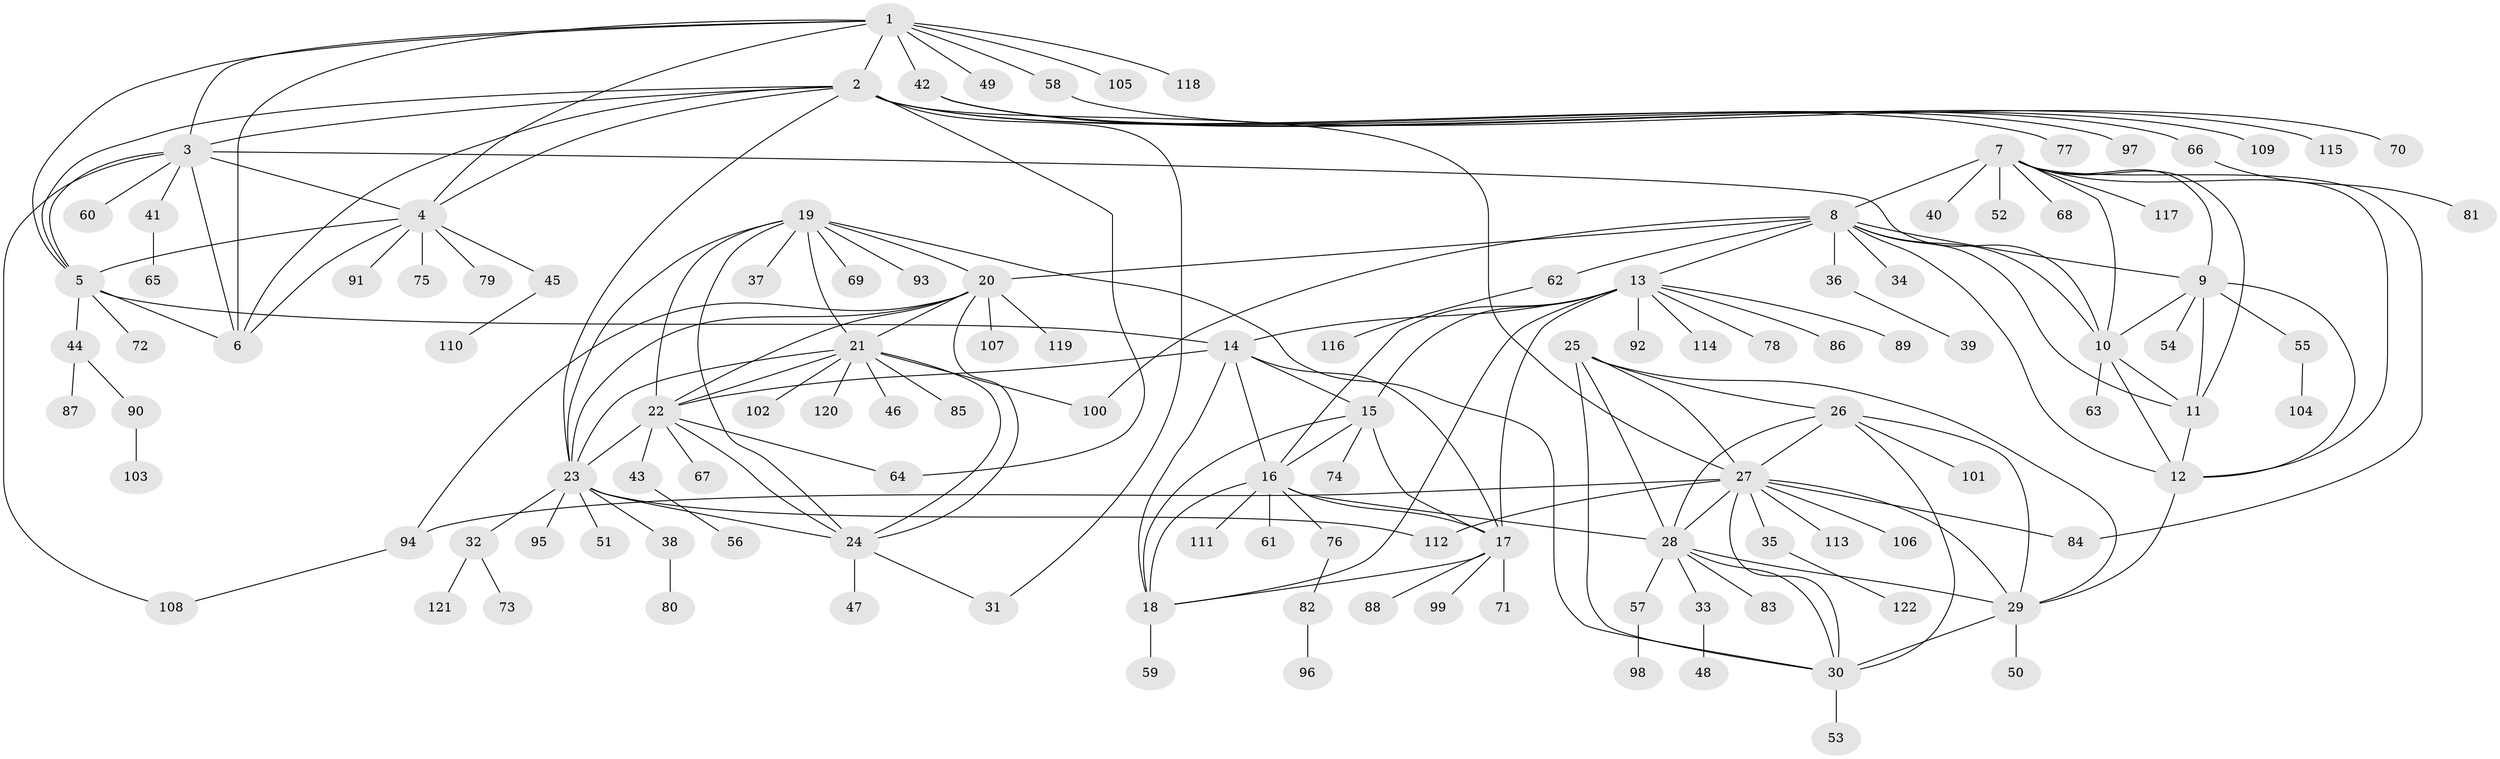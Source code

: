 // coarse degree distribution, {9: 0.03260869565217391, 10: 0.021739130434782608, 8: 0.043478260869565216, 6: 0.043478260869565216, 11: 0.021739130434782608, 5: 0.043478260869565216, 4: 0.021739130434782608, 12: 0.010869565217391304, 7: 0.010869565217391304, 3: 0.043478260869565216, 1: 0.6304347826086957, 2: 0.07608695652173914}
// Generated by graph-tools (version 1.1) at 2025/42/03/06/25 10:42:10]
// undirected, 122 vertices, 184 edges
graph export_dot {
graph [start="1"]
  node [color=gray90,style=filled];
  1;
  2;
  3;
  4;
  5;
  6;
  7;
  8;
  9;
  10;
  11;
  12;
  13;
  14;
  15;
  16;
  17;
  18;
  19;
  20;
  21;
  22;
  23;
  24;
  25;
  26;
  27;
  28;
  29;
  30;
  31;
  32;
  33;
  34;
  35;
  36;
  37;
  38;
  39;
  40;
  41;
  42;
  43;
  44;
  45;
  46;
  47;
  48;
  49;
  50;
  51;
  52;
  53;
  54;
  55;
  56;
  57;
  58;
  59;
  60;
  61;
  62;
  63;
  64;
  65;
  66;
  67;
  68;
  69;
  70;
  71;
  72;
  73;
  74;
  75;
  76;
  77;
  78;
  79;
  80;
  81;
  82;
  83;
  84;
  85;
  86;
  87;
  88;
  89;
  90;
  91;
  92;
  93;
  94;
  95;
  96;
  97;
  98;
  99;
  100;
  101;
  102;
  103;
  104;
  105;
  106;
  107;
  108;
  109;
  110;
  111;
  112;
  113;
  114;
  115;
  116;
  117;
  118;
  119;
  120;
  121;
  122;
  1 -- 2;
  1 -- 3;
  1 -- 4;
  1 -- 5;
  1 -- 6;
  1 -- 42;
  1 -- 49;
  1 -- 58;
  1 -- 105;
  1 -- 118;
  2 -- 3;
  2 -- 4;
  2 -- 5;
  2 -- 6;
  2 -- 23;
  2 -- 27;
  2 -- 31;
  2 -- 64;
  2 -- 77;
  2 -- 97;
  3 -- 4;
  3 -- 5;
  3 -- 6;
  3 -- 10;
  3 -- 41;
  3 -- 60;
  3 -- 108;
  4 -- 5;
  4 -- 6;
  4 -- 45;
  4 -- 75;
  4 -- 79;
  4 -- 91;
  5 -- 6;
  5 -- 14;
  5 -- 44;
  5 -- 72;
  7 -- 8;
  7 -- 9;
  7 -- 10;
  7 -- 11;
  7 -- 12;
  7 -- 40;
  7 -- 52;
  7 -- 68;
  7 -- 84;
  7 -- 117;
  8 -- 9;
  8 -- 10;
  8 -- 11;
  8 -- 12;
  8 -- 13;
  8 -- 20;
  8 -- 34;
  8 -- 36;
  8 -- 62;
  8 -- 100;
  9 -- 10;
  9 -- 11;
  9 -- 12;
  9 -- 54;
  9 -- 55;
  10 -- 11;
  10 -- 12;
  10 -- 63;
  11 -- 12;
  12 -- 29;
  13 -- 14;
  13 -- 15;
  13 -- 16;
  13 -- 17;
  13 -- 18;
  13 -- 78;
  13 -- 86;
  13 -- 89;
  13 -- 92;
  13 -- 114;
  14 -- 15;
  14 -- 16;
  14 -- 17;
  14 -- 18;
  14 -- 22;
  15 -- 16;
  15 -- 17;
  15 -- 18;
  15 -- 74;
  16 -- 17;
  16 -- 18;
  16 -- 28;
  16 -- 61;
  16 -- 76;
  16 -- 111;
  17 -- 18;
  17 -- 71;
  17 -- 88;
  17 -- 99;
  18 -- 59;
  19 -- 20;
  19 -- 21;
  19 -- 22;
  19 -- 23;
  19 -- 24;
  19 -- 30;
  19 -- 37;
  19 -- 69;
  19 -- 93;
  20 -- 21;
  20 -- 22;
  20 -- 23;
  20 -- 24;
  20 -- 94;
  20 -- 107;
  20 -- 119;
  21 -- 22;
  21 -- 23;
  21 -- 24;
  21 -- 46;
  21 -- 85;
  21 -- 100;
  21 -- 102;
  21 -- 120;
  22 -- 23;
  22 -- 24;
  22 -- 43;
  22 -- 64;
  22 -- 67;
  23 -- 24;
  23 -- 32;
  23 -- 38;
  23 -- 51;
  23 -- 95;
  23 -- 112;
  24 -- 31;
  24 -- 47;
  25 -- 26;
  25 -- 27;
  25 -- 28;
  25 -- 29;
  25 -- 30;
  26 -- 27;
  26 -- 28;
  26 -- 29;
  26 -- 30;
  26 -- 101;
  27 -- 28;
  27 -- 29;
  27 -- 30;
  27 -- 35;
  27 -- 84;
  27 -- 94;
  27 -- 106;
  27 -- 112;
  27 -- 113;
  28 -- 29;
  28 -- 30;
  28 -- 33;
  28 -- 57;
  28 -- 83;
  29 -- 30;
  29 -- 50;
  30 -- 53;
  32 -- 73;
  32 -- 121;
  33 -- 48;
  35 -- 122;
  36 -- 39;
  38 -- 80;
  41 -- 65;
  42 -- 66;
  42 -- 109;
  42 -- 115;
  43 -- 56;
  44 -- 87;
  44 -- 90;
  45 -- 110;
  55 -- 104;
  57 -- 98;
  58 -- 70;
  62 -- 116;
  66 -- 81;
  76 -- 82;
  82 -- 96;
  90 -- 103;
  94 -- 108;
}

